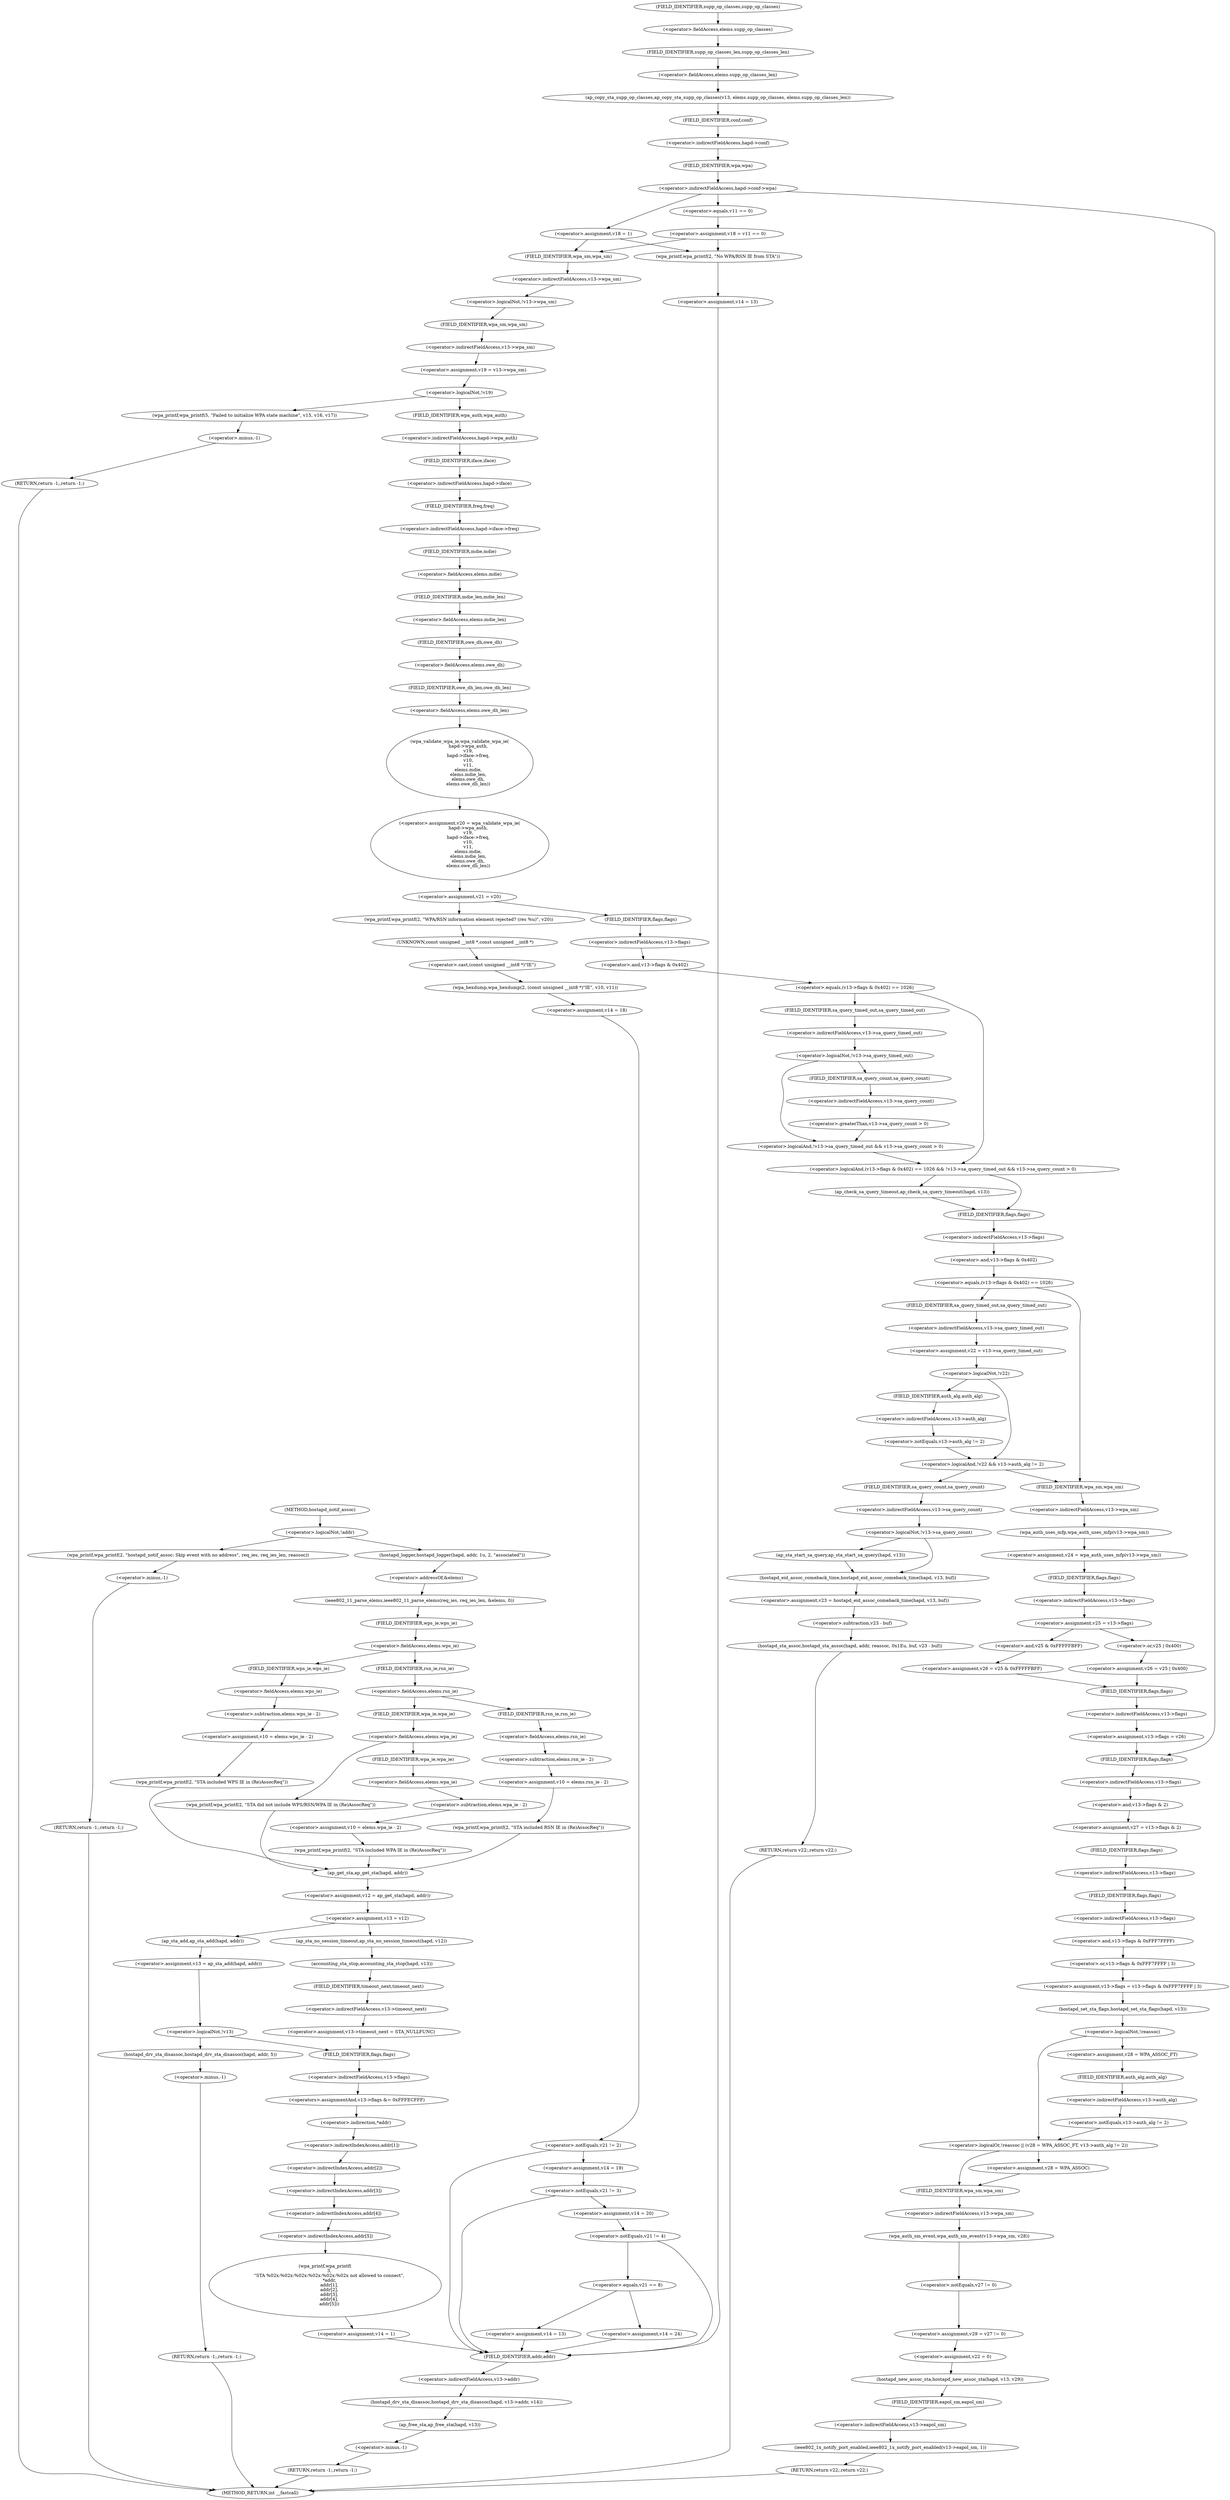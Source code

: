 digraph hostapd_notif_assoc {  
"1000153" [label = "(<operator>.logicalNot,!addr)" ]
"1000156" [label = "(wpa_printf,wpa_printf(2, \"hostapd_notif_assoc: Skip event with no address\", req_ies, req_ies_len, reassoc))" ]
"1000162" [label = "(RETURN,return -1;,return -1;)" ]
"1000163" [label = "(<operator>.minus,-1)" ]
"1000165" [label = "(hostapd_logger,hostapd_logger(hapd, addr, 1u, 2, \"associated\"))" ]
"1000171" [label = "(ieee802_11_parse_elems,ieee802_11_parse_elems(req_ies, req_ies_len, &elems, 0))" ]
"1000174" [label = "(<operator>.addressOf,&elems)" ]
"1000178" [label = "(<operator>.fieldAccess,elems.wps_ie)" ]
"1000180" [label = "(FIELD_IDENTIFIER,wps_ie,wps_ie)" ]
"1000182" [label = "(<operator>.assignment,v10 = elems.wps_ie - 2)" ]
"1000184" [label = "(<operator>.subtraction,elems.wps_ie - 2)" ]
"1000185" [label = "(<operator>.fieldAccess,elems.wps_ie)" ]
"1000187" [label = "(FIELD_IDENTIFIER,wps_ie,wps_ie)" ]
"1000190" [label = "(wpa_printf,wpa_printf(2, \"STA included WPS IE in (Re)AssocReq\"))" ]
"1000195" [label = "(<operator>.fieldAccess,elems.rsn_ie)" ]
"1000197" [label = "(FIELD_IDENTIFIER,rsn_ie,rsn_ie)" ]
"1000199" [label = "(<operator>.assignment,v10 = elems.rsn_ie - 2)" ]
"1000201" [label = "(<operator>.subtraction,elems.rsn_ie - 2)" ]
"1000202" [label = "(<operator>.fieldAccess,elems.rsn_ie)" ]
"1000204" [label = "(FIELD_IDENTIFIER,rsn_ie,rsn_ie)" ]
"1000207" [label = "(wpa_printf,wpa_printf(2, \"STA included RSN IE in (Re)AssocReq\"))" ]
"1000212" [label = "(<operator>.fieldAccess,elems.wpa_ie)" ]
"1000214" [label = "(FIELD_IDENTIFIER,wpa_ie,wpa_ie)" ]
"1000216" [label = "(<operator>.assignment,v10 = elems.wpa_ie - 2)" ]
"1000218" [label = "(<operator>.subtraction,elems.wpa_ie - 2)" ]
"1000219" [label = "(<operator>.fieldAccess,elems.wpa_ie)" ]
"1000221" [label = "(FIELD_IDENTIFIER,wpa_ie,wpa_ie)" ]
"1000224" [label = "(wpa_printf,wpa_printf(2, \"STA included WPA IE in (Re)AssocReq\"))" ]
"1000231" [label = "(wpa_printf,wpa_printf(2, \"STA did not include WPS/RSN/WPA IE in (Re)AssocReq\"))" ]
"1000234" [label = "(<operator>.assignment,v12 = ap_get_sta(hapd, addr))" ]
"1000236" [label = "(ap_get_sta,ap_get_sta(hapd, addr))" ]
"1000239" [label = "(<operator>.assignment,v13 = v12)" ]
"1000245" [label = "(ap_sta_no_session_timeout,ap_sta_no_session_timeout(hapd, v12))" ]
"1000248" [label = "(accounting_sta_stop,accounting_sta_stop(hapd, v13))" ]
"1000251" [label = "(<operator>.assignment,v13->timeout_next = STA_NULLFUNC)" ]
"1000252" [label = "(<operator>.indirectFieldAccess,v13->timeout_next)" ]
"1000254" [label = "(FIELD_IDENTIFIER,timeout_next,timeout_next)" ]
"1000258" [label = "(<operator>.assignment,v13 = ap_sta_add(hapd, addr))" ]
"1000260" [label = "(ap_sta_add,ap_sta_add(hapd, addr))" ]
"1000264" [label = "(<operator>.logicalNot,!v13)" ]
"1000267" [label = "(hostapd_drv_sta_disassoc,hostapd_drv_sta_disassoc(hapd, addr, 5))" ]
"1000271" [label = "(RETURN,return -1;,return -1;)" ]
"1000272" [label = "(<operator>.minus,-1)" ]
"1000274" [label = "(<operators>.assignmentAnd,v13->flags &= 0xFFFECFFF)" ]
"1000275" [label = "(<operator>.indirectFieldAccess,v13->flags)" ]
"1000277" [label = "(FIELD_IDENTIFIER,flags,flags)" ]
"1000280" [label = "(wpa_printf,wpa_printf(\n      3,\n      \"STA %02x:%02x:%02x:%02x:%02x:%02x not allowed to connect\",\n      *addr,\n      addr[1],\n      addr[2],\n      addr[3],\n      addr[4],\n      addr[5]))" ]
"1000283" [label = "(<operator>.indirection,*addr)" ]
"1000285" [label = "(<operator>.indirectIndexAccess,addr[1])" ]
"1000288" [label = "(<operator>.indirectIndexAccess,addr[2])" ]
"1000291" [label = "(<operator>.indirectIndexAccess,addr[3])" ]
"1000294" [label = "(<operator>.indirectIndexAccess,addr[4])" ]
"1000297" [label = "(<operator>.indirectIndexAccess,addr[5])" ]
"1000300" [label = "(<operator>.assignment,v14 = 1)" ]
"1000304" [label = "(hostapd_drv_sta_disassoc,hostapd_drv_sta_disassoc(hapd, v13->addr, v14))" ]
"1000306" [label = "(<operator>.indirectFieldAccess,v13->addr)" ]
"1000308" [label = "(FIELD_IDENTIFIER,addr,addr)" ]
"1000310" [label = "(ap_free_sta,ap_free_sta(hapd, v13))" ]
"1000313" [label = "(RETURN,return -1;,return -1;)" ]
"1000314" [label = "(<operator>.minus,-1)" ]
"1000316" [label = "(ap_copy_sta_supp_op_classes,ap_copy_sta_supp_op_classes(v13, elems.supp_op_classes, elems.supp_op_classes_len))" ]
"1000318" [label = "(<operator>.fieldAccess,elems.supp_op_classes)" ]
"1000320" [label = "(FIELD_IDENTIFIER,supp_op_classes,supp_op_classes)" ]
"1000321" [label = "(<operator>.fieldAccess,elems.supp_op_classes_len)" ]
"1000323" [label = "(FIELD_IDENTIFIER,supp_op_classes_len,supp_op_classes_len)" ]
"1000325" [label = "(<operator>.indirectFieldAccess,hapd->conf->wpa)" ]
"1000326" [label = "(<operator>.indirectFieldAccess,hapd->conf)" ]
"1000328" [label = "(FIELD_IDENTIFIER,conf,conf)" ]
"1000329" [label = "(FIELD_IDENTIFIER,wpa,wpa)" ]
"1000333" [label = "(<operator>.assignment,v18 = v11 == 0)" ]
"1000335" [label = "(<operator>.equals,v11 == 0)" ]
"1000339" [label = "(<operator>.assignment,v18 = 1)" ]
"1000345" [label = "(wpa_printf,wpa_printf(2, \"No WPA/RSN IE from STA\"))" ]
"1000348" [label = "(<operator>.assignment,v14 = 13)" ]
"1000353" [label = "(<operator>.logicalNot,!v13->wpa_sm)" ]
"1000354" [label = "(<operator>.indirectFieldAccess,v13->wpa_sm)" ]
"1000356" [label = "(FIELD_IDENTIFIER,wpa_sm,wpa_sm)" ]
"1000357" [label = "(<operator>.assignment,v19 = v13->wpa_sm)" ]
"1000359" [label = "(<operator>.indirectFieldAccess,v13->wpa_sm)" ]
"1000361" [label = "(FIELD_IDENTIFIER,wpa_sm,wpa_sm)" ]
"1000363" [label = "(<operator>.logicalNot,!v19)" ]
"1000366" [label = "(wpa_printf,wpa_printf(5, \"Failed to initialize WPA state machine\", v15, v16, v17))" ]
"1000372" [label = "(RETURN,return -1;,return -1;)" ]
"1000373" [label = "(<operator>.minus,-1)" ]
"1000375" [label = "(<operator>.assignment,v20 = wpa_validate_wpa_ie(\n            hapd->wpa_auth,\n            v19,\n            hapd->iface->freq,\n            v10,\n            v11,\n            elems.mdie,\n            elems.mdie_len,\n            elems.owe_dh,\n            elems.owe_dh_len))" ]
"1000377" [label = "(wpa_validate_wpa_ie,wpa_validate_wpa_ie(\n            hapd->wpa_auth,\n            v19,\n            hapd->iface->freq,\n            v10,\n            v11,\n            elems.mdie,\n            elems.mdie_len,\n            elems.owe_dh,\n            elems.owe_dh_len))" ]
"1000378" [label = "(<operator>.indirectFieldAccess,hapd->wpa_auth)" ]
"1000380" [label = "(FIELD_IDENTIFIER,wpa_auth,wpa_auth)" ]
"1000382" [label = "(<operator>.indirectFieldAccess,hapd->iface->freq)" ]
"1000383" [label = "(<operator>.indirectFieldAccess,hapd->iface)" ]
"1000385" [label = "(FIELD_IDENTIFIER,iface,iface)" ]
"1000386" [label = "(FIELD_IDENTIFIER,freq,freq)" ]
"1000389" [label = "(<operator>.fieldAccess,elems.mdie)" ]
"1000391" [label = "(FIELD_IDENTIFIER,mdie,mdie)" ]
"1000392" [label = "(<operator>.fieldAccess,elems.mdie_len)" ]
"1000394" [label = "(FIELD_IDENTIFIER,mdie_len,mdie_len)" ]
"1000395" [label = "(<operator>.fieldAccess,elems.owe_dh)" ]
"1000397" [label = "(FIELD_IDENTIFIER,owe_dh,owe_dh)" ]
"1000398" [label = "(<operator>.fieldAccess,elems.owe_dh_len)" ]
"1000400" [label = "(FIELD_IDENTIFIER,owe_dh_len,owe_dh_len)" ]
"1000401" [label = "(<operator>.assignment,v21 = v20)" ]
"1000407" [label = "(wpa_printf,wpa_printf(2, \"WPA/RSN information element rejected? (res %u)\", v20))" ]
"1000411" [label = "(wpa_hexdump,wpa_hexdump(2, (const unsigned __int8 *)\"IE\", v10, v11))" ]
"1000413" [label = "(<operator>.cast,(const unsigned __int8 *)\"IE\")" ]
"1000414" [label = "(UNKNOWN,const unsigned __int8 *,const unsigned __int8 *)" ]
"1000418" [label = "(<operator>.assignment,v14 = 18)" ]
"1000422" [label = "(<operator>.notEquals,v21 != 2)" ]
"1000426" [label = "(<operator>.assignment,v14 = 19)" ]
"1000430" [label = "(<operator>.notEquals,v21 != 3)" ]
"1000434" [label = "(<operator>.assignment,v14 = 20)" ]
"1000438" [label = "(<operator>.notEquals,v21 != 4)" ]
"1000443" [label = "(<operator>.equals,v21 == 8)" ]
"1000446" [label = "(<operator>.assignment,v14 = 24)" ]
"1000450" [label = "(<operator>.assignment,v14 = 13)" ]
"1000455" [label = "(<operator>.logicalAnd,(v13->flags & 0x402) == 1026 && !v13->sa_query_timed_out && v13->sa_query_count > 0)" ]
"1000456" [label = "(<operator>.equals,(v13->flags & 0x402) == 1026)" ]
"1000457" [label = "(<operator>.and,v13->flags & 0x402)" ]
"1000458" [label = "(<operator>.indirectFieldAccess,v13->flags)" ]
"1000460" [label = "(FIELD_IDENTIFIER,flags,flags)" ]
"1000463" [label = "(<operator>.logicalAnd,!v13->sa_query_timed_out && v13->sa_query_count > 0)" ]
"1000464" [label = "(<operator>.logicalNot,!v13->sa_query_timed_out)" ]
"1000465" [label = "(<operator>.indirectFieldAccess,v13->sa_query_timed_out)" ]
"1000467" [label = "(FIELD_IDENTIFIER,sa_query_timed_out,sa_query_timed_out)" ]
"1000468" [label = "(<operator>.greaterThan,v13->sa_query_count > 0)" ]
"1000469" [label = "(<operator>.indirectFieldAccess,v13->sa_query_count)" ]
"1000471" [label = "(FIELD_IDENTIFIER,sa_query_count,sa_query_count)" ]
"1000473" [label = "(ap_check_sa_query_timeout,ap_check_sa_query_timeout(hapd, v13))" ]
"1000477" [label = "(<operator>.equals,(v13->flags & 0x402) == 1026)" ]
"1000478" [label = "(<operator>.and,v13->flags & 0x402)" ]
"1000479" [label = "(<operator>.indirectFieldAccess,v13->flags)" ]
"1000481" [label = "(FIELD_IDENTIFIER,flags,flags)" ]
"1000485" [label = "(<operator>.assignment,v22 = v13->sa_query_timed_out)" ]
"1000487" [label = "(<operator>.indirectFieldAccess,v13->sa_query_timed_out)" ]
"1000489" [label = "(FIELD_IDENTIFIER,sa_query_timed_out,sa_query_timed_out)" ]
"1000491" [label = "(<operator>.logicalAnd,!v22 && v13->auth_alg != 2)" ]
"1000492" [label = "(<operator>.logicalNot,!v22)" ]
"1000494" [label = "(<operator>.notEquals,v13->auth_alg != 2)" ]
"1000495" [label = "(<operator>.indirectFieldAccess,v13->auth_alg)" ]
"1000497" [label = "(FIELD_IDENTIFIER,auth_alg,auth_alg)" ]
"1000501" [label = "(<operator>.logicalNot,!v13->sa_query_count)" ]
"1000502" [label = "(<operator>.indirectFieldAccess,v13->sa_query_count)" ]
"1000504" [label = "(FIELD_IDENTIFIER,sa_query_count,sa_query_count)" ]
"1000505" [label = "(ap_sta_start_sa_query,ap_sta_start_sa_query(hapd, v13))" ]
"1000508" [label = "(<operator>.assignment,v23 = hostapd_eid_assoc_comeback_time(hapd, v13, buf))" ]
"1000510" [label = "(hostapd_eid_assoc_comeback_time,hostapd_eid_assoc_comeback_time(hapd, v13, buf))" ]
"1000514" [label = "(hostapd_sta_assoc,hostapd_sta_assoc(hapd, addr, reassoc, 0x1Eu, buf, v23 - buf))" ]
"1000520" [label = "(<operator>.subtraction,v23 - buf)" ]
"1000523" [label = "(RETURN,return v22;,return v22;)" ]
"1000525" [label = "(<operator>.assignment,v24 = wpa_auth_uses_mfp(v13->wpa_sm))" ]
"1000527" [label = "(wpa_auth_uses_mfp,wpa_auth_uses_mfp(v13->wpa_sm))" ]
"1000528" [label = "(<operator>.indirectFieldAccess,v13->wpa_sm)" ]
"1000530" [label = "(FIELD_IDENTIFIER,wpa_sm,wpa_sm)" ]
"1000531" [label = "(<operator>.assignment,v25 = v13->flags)" ]
"1000533" [label = "(<operator>.indirectFieldAccess,v13->flags)" ]
"1000535" [label = "(FIELD_IDENTIFIER,flags,flags)" ]
"1000538" [label = "(<operator>.assignment,v26 = v25 | 0x400)" ]
"1000540" [label = "(<operator>.or,v25 | 0x400)" ]
"1000544" [label = "(<operator>.assignment,v26 = v25 & 0xFFFFFBFF)" ]
"1000546" [label = "(<operator>.and,v25 & 0xFFFFFBFF)" ]
"1000549" [label = "(<operator>.assignment,v13->flags = v26)" ]
"1000550" [label = "(<operator>.indirectFieldAccess,v13->flags)" ]
"1000552" [label = "(FIELD_IDENTIFIER,flags,flags)" ]
"1000554" [label = "(<operator>.assignment,v27 = v13->flags & 2)" ]
"1000556" [label = "(<operator>.and,v13->flags & 2)" ]
"1000557" [label = "(<operator>.indirectFieldAccess,v13->flags)" ]
"1000559" [label = "(FIELD_IDENTIFIER,flags,flags)" ]
"1000561" [label = "(<operator>.assignment,v13->flags = v13->flags & 0xFFF7FFFF | 3)" ]
"1000562" [label = "(<operator>.indirectFieldAccess,v13->flags)" ]
"1000564" [label = "(FIELD_IDENTIFIER,flags,flags)" ]
"1000565" [label = "(<operator>.or,v13->flags & 0xFFF7FFFF | 3)" ]
"1000566" [label = "(<operator>.and,v13->flags & 0xFFF7FFFF)" ]
"1000567" [label = "(<operator>.indirectFieldAccess,v13->flags)" ]
"1000569" [label = "(FIELD_IDENTIFIER,flags,flags)" ]
"1000572" [label = "(hostapd_set_sta_flags,hostapd_set_sta_flags(hapd, v13))" ]
"1000576" [label = "(<operator>.logicalOr,!reassoc || (v28 = WPA_ASSOC_FT, v13->auth_alg != 2))" ]
"1000577" [label = "(<operator>.logicalNot,!reassoc)" ]
"1000580" [label = "(<operator>.assignment,v28 = WPA_ASSOC_FT)" ]
"1000583" [label = "(<operator>.notEquals,v13->auth_alg != 2)" ]
"1000584" [label = "(<operator>.indirectFieldAccess,v13->auth_alg)" ]
"1000586" [label = "(FIELD_IDENTIFIER,auth_alg,auth_alg)" ]
"1000588" [label = "(<operator>.assignment,v28 = WPA_ASSOC)" ]
"1000591" [label = "(wpa_auth_sm_event,wpa_auth_sm_event(v13->wpa_sm, v28))" ]
"1000592" [label = "(<operator>.indirectFieldAccess,v13->wpa_sm)" ]
"1000594" [label = "(FIELD_IDENTIFIER,wpa_sm,wpa_sm)" ]
"1000596" [label = "(<operator>.assignment,v29 = v27 != 0)" ]
"1000598" [label = "(<operator>.notEquals,v27 != 0)" ]
"1000601" [label = "(<operator>.assignment,v22 = 0)" ]
"1000604" [label = "(hostapd_new_assoc_sta,hostapd_new_assoc_sta(hapd, v13, v29))" ]
"1000608" [label = "(ieee802_1x_notify_port_enabled,ieee802_1x_notify_port_enabled(v13->eapol_sm, 1))" ]
"1000609" [label = "(<operator>.indirectFieldAccess,v13->eapol_sm)" ]
"1000611" [label = "(FIELD_IDENTIFIER,eapol_sm,eapol_sm)" ]
"1000613" [label = "(RETURN,return v22;,return v22;)" ]
"1000123" [label = "(METHOD,hostapd_notif_assoc)" ]
"1000615" [label = "(METHOD_RETURN,int __fastcall)" ]
  "1000153" -> "1000156" 
  "1000153" -> "1000165" 
  "1000156" -> "1000163" 
  "1000162" -> "1000615" 
  "1000163" -> "1000162" 
  "1000165" -> "1000174" 
  "1000171" -> "1000180" 
  "1000174" -> "1000171" 
  "1000178" -> "1000187" 
  "1000178" -> "1000197" 
  "1000180" -> "1000178" 
  "1000182" -> "1000190" 
  "1000184" -> "1000182" 
  "1000185" -> "1000184" 
  "1000187" -> "1000185" 
  "1000190" -> "1000236" 
  "1000195" -> "1000204" 
  "1000195" -> "1000214" 
  "1000197" -> "1000195" 
  "1000199" -> "1000207" 
  "1000201" -> "1000199" 
  "1000202" -> "1000201" 
  "1000204" -> "1000202" 
  "1000207" -> "1000236" 
  "1000212" -> "1000221" 
  "1000212" -> "1000231" 
  "1000214" -> "1000212" 
  "1000216" -> "1000224" 
  "1000218" -> "1000216" 
  "1000219" -> "1000218" 
  "1000221" -> "1000219" 
  "1000224" -> "1000236" 
  "1000231" -> "1000236" 
  "1000234" -> "1000239" 
  "1000236" -> "1000234" 
  "1000239" -> "1000245" 
  "1000239" -> "1000260" 
  "1000245" -> "1000248" 
  "1000248" -> "1000254" 
  "1000251" -> "1000277" 
  "1000252" -> "1000251" 
  "1000254" -> "1000252" 
  "1000258" -> "1000264" 
  "1000260" -> "1000258" 
  "1000264" -> "1000267" 
  "1000264" -> "1000277" 
  "1000267" -> "1000272" 
  "1000271" -> "1000615" 
  "1000272" -> "1000271" 
  "1000274" -> "1000283" 
  "1000275" -> "1000274" 
  "1000277" -> "1000275" 
  "1000280" -> "1000300" 
  "1000283" -> "1000285" 
  "1000285" -> "1000288" 
  "1000288" -> "1000291" 
  "1000291" -> "1000294" 
  "1000294" -> "1000297" 
  "1000297" -> "1000280" 
  "1000300" -> "1000308" 
  "1000304" -> "1000310" 
  "1000306" -> "1000304" 
  "1000308" -> "1000306" 
  "1000310" -> "1000314" 
  "1000313" -> "1000615" 
  "1000314" -> "1000313" 
  "1000316" -> "1000328" 
  "1000318" -> "1000323" 
  "1000320" -> "1000318" 
  "1000321" -> "1000316" 
  "1000323" -> "1000321" 
  "1000325" -> "1000335" 
  "1000325" -> "1000339" 
  "1000325" -> "1000559" 
  "1000326" -> "1000329" 
  "1000328" -> "1000326" 
  "1000329" -> "1000325" 
  "1000333" -> "1000345" 
  "1000333" -> "1000356" 
  "1000335" -> "1000333" 
  "1000339" -> "1000345" 
  "1000339" -> "1000356" 
  "1000345" -> "1000348" 
  "1000348" -> "1000308" 
  "1000353" -> "1000361" 
  "1000354" -> "1000353" 
  "1000356" -> "1000354" 
  "1000357" -> "1000363" 
  "1000359" -> "1000357" 
  "1000361" -> "1000359" 
  "1000363" -> "1000366" 
  "1000363" -> "1000380" 
  "1000366" -> "1000373" 
  "1000372" -> "1000615" 
  "1000373" -> "1000372" 
  "1000375" -> "1000401" 
  "1000377" -> "1000375" 
  "1000378" -> "1000385" 
  "1000380" -> "1000378" 
  "1000382" -> "1000391" 
  "1000383" -> "1000386" 
  "1000385" -> "1000383" 
  "1000386" -> "1000382" 
  "1000389" -> "1000394" 
  "1000391" -> "1000389" 
  "1000392" -> "1000397" 
  "1000394" -> "1000392" 
  "1000395" -> "1000400" 
  "1000397" -> "1000395" 
  "1000398" -> "1000377" 
  "1000400" -> "1000398" 
  "1000401" -> "1000407" 
  "1000401" -> "1000460" 
  "1000407" -> "1000414" 
  "1000411" -> "1000418" 
  "1000413" -> "1000411" 
  "1000414" -> "1000413" 
  "1000418" -> "1000422" 
  "1000422" -> "1000426" 
  "1000422" -> "1000308" 
  "1000426" -> "1000430" 
  "1000430" -> "1000434" 
  "1000430" -> "1000308" 
  "1000434" -> "1000438" 
  "1000438" -> "1000443" 
  "1000438" -> "1000308" 
  "1000443" -> "1000446" 
  "1000443" -> "1000450" 
  "1000446" -> "1000308" 
  "1000450" -> "1000308" 
  "1000455" -> "1000473" 
  "1000455" -> "1000481" 
  "1000456" -> "1000455" 
  "1000456" -> "1000467" 
  "1000457" -> "1000456" 
  "1000458" -> "1000457" 
  "1000460" -> "1000458" 
  "1000463" -> "1000455" 
  "1000464" -> "1000463" 
  "1000464" -> "1000471" 
  "1000465" -> "1000464" 
  "1000467" -> "1000465" 
  "1000468" -> "1000463" 
  "1000469" -> "1000468" 
  "1000471" -> "1000469" 
  "1000473" -> "1000481" 
  "1000477" -> "1000489" 
  "1000477" -> "1000530" 
  "1000478" -> "1000477" 
  "1000479" -> "1000478" 
  "1000481" -> "1000479" 
  "1000485" -> "1000492" 
  "1000487" -> "1000485" 
  "1000489" -> "1000487" 
  "1000491" -> "1000504" 
  "1000491" -> "1000530" 
  "1000492" -> "1000491" 
  "1000492" -> "1000497" 
  "1000494" -> "1000491" 
  "1000495" -> "1000494" 
  "1000497" -> "1000495" 
  "1000501" -> "1000505" 
  "1000501" -> "1000510" 
  "1000502" -> "1000501" 
  "1000504" -> "1000502" 
  "1000505" -> "1000510" 
  "1000508" -> "1000520" 
  "1000510" -> "1000508" 
  "1000514" -> "1000523" 
  "1000520" -> "1000514" 
  "1000523" -> "1000615" 
  "1000525" -> "1000535" 
  "1000527" -> "1000525" 
  "1000528" -> "1000527" 
  "1000530" -> "1000528" 
  "1000531" -> "1000540" 
  "1000531" -> "1000546" 
  "1000533" -> "1000531" 
  "1000535" -> "1000533" 
  "1000538" -> "1000552" 
  "1000540" -> "1000538" 
  "1000544" -> "1000552" 
  "1000546" -> "1000544" 
  "1000549" -> "1000559" 
  "1000550" -> "1000549" 
  "1000552" -> "1000550" 
  "1000554" -> "1000564" 
  "1000556" -> "1000554" 
  "1000557" -> "1000556" 
  "1000559" -> "1000557" 
  "1000561" -> "1000572" 
  "1000562" -> "1000569" 
  "1000564" -> "1000562" 
  "1000565" -> "1000561" 
  "1000566" -> "1000565" 
  "1000567" -> "1000566" 
  "1000569" -> "1000567" 
  "1000572" -> "1000577" 
  "1000576" -> "1000588" 
  "1000576" -> "1000594" 
  "1000577" -> "1000576" 
  "1000577" -> "1000580" 
  "1000580" -> "1000586" 
  "1000583" -> "1000576" 
  "1000584" -> "1000583" 
  "1000586" -> "1000584" 
  "1000588" -> "1000594" 
  "1000591" -> "1000598" 
  "1000592" -> "1000591" 
  "1000594" -> "1000592" 
  "1000596" -> "1000601" 
  "1000598" -> "1000596" 
  "1000601" -> "1000604" 
  "1000604" -> "1000611" 
  "1000608" -> "1000613" 
  "1000609" -> "1000608" 
  "1000611" -> "1000609" 
  "1000613" -> "1000615" 
  "1000123" -> "1000153" 
}
